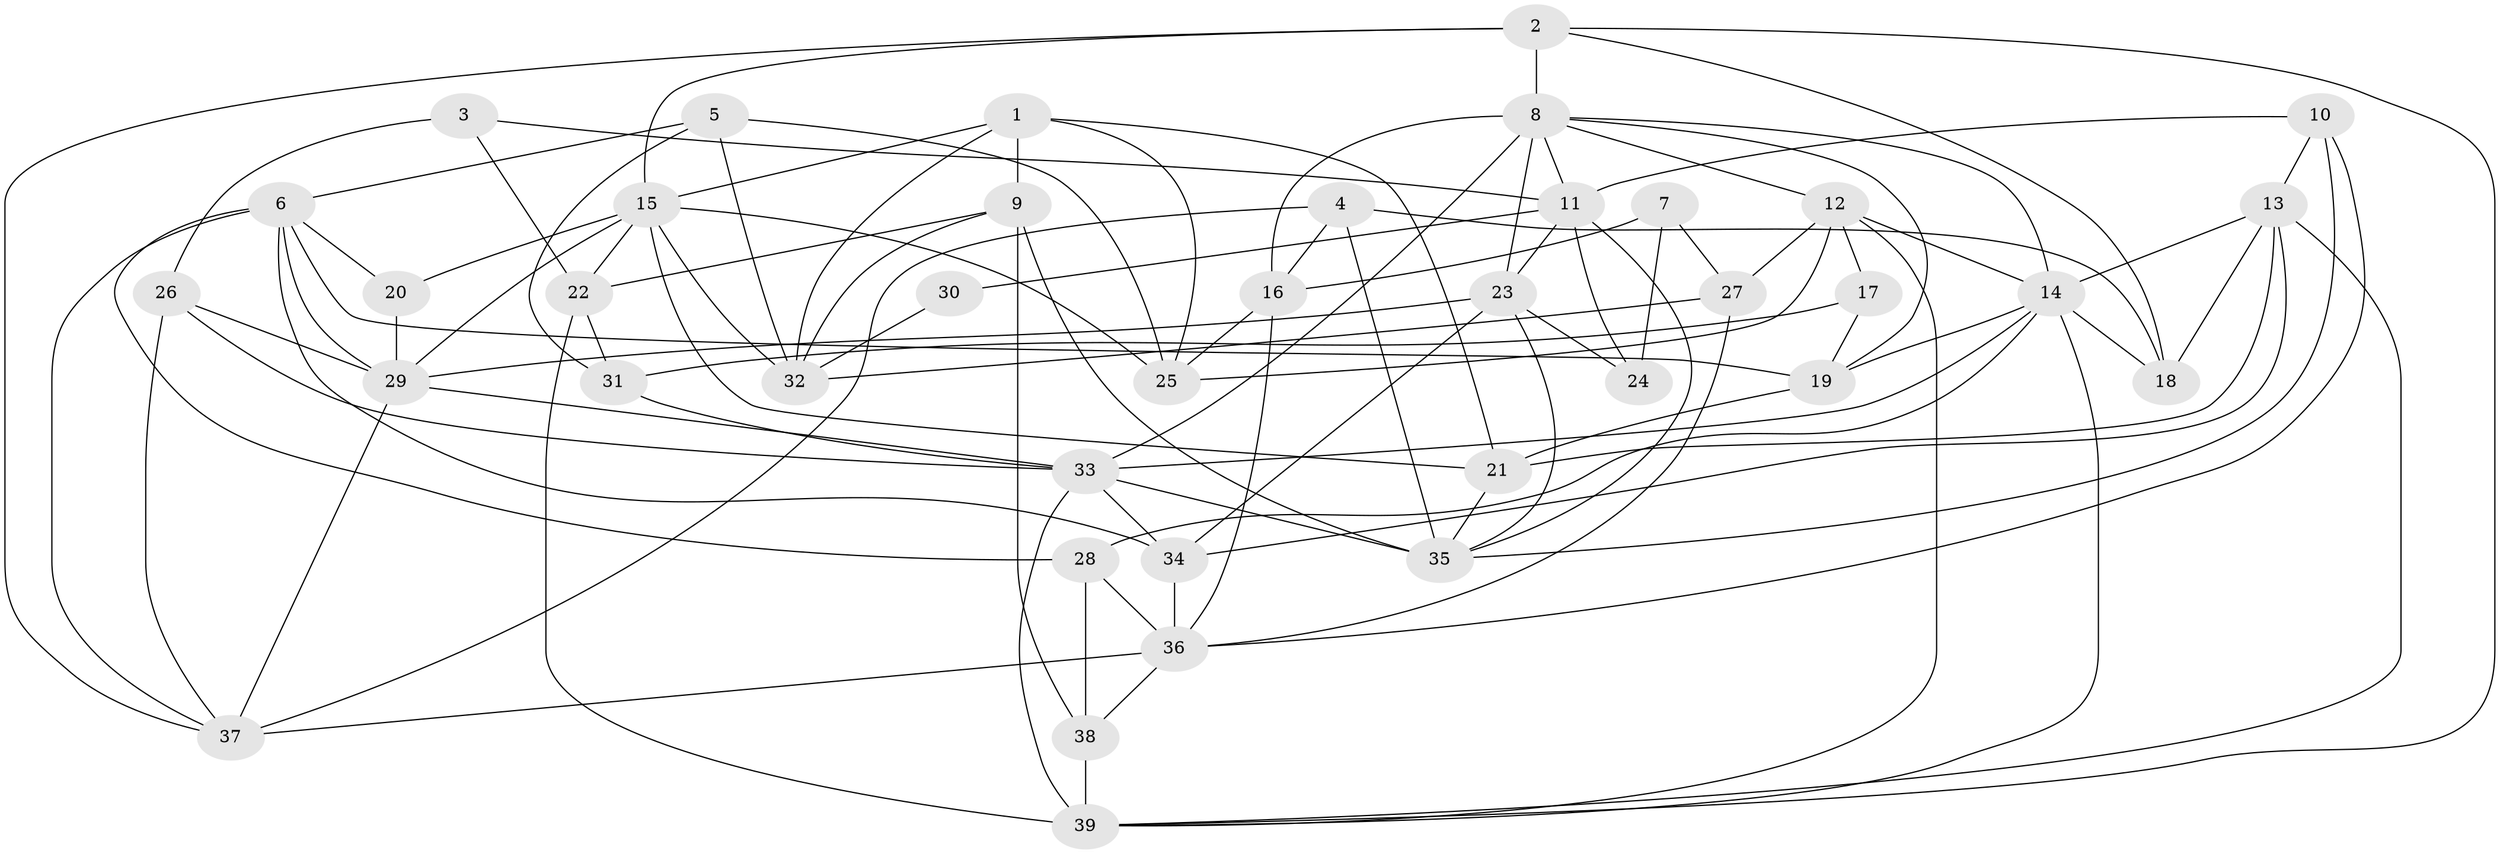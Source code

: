 // original degree distribution, {3: 0.2692307692307692, 4: 0.2948717948717949, 2: 0.11538461538461539, 6: 0.07692307692307693, 5: 0.20512820512820512, 7: 0.01282051282051282, 8: 0.02564102564102564}
// Generated by graph-tools (version 1.1) at 2025/02/03/09/25 03:02:03]
// undirected, 39 vertices, 101 edges
graph export_dot {
graph [start="1"]
  node [color=gray90,style=filled];
  1;
  2;
  3;
  4;
  5;
  6;
  7;
  8;
  9;
  10;
  11;
  12;
  13;
  14;
  15;
  16;
  17;
  18;
  19;
  20;
  21;
  22;
  23;
  24;
  25;
  26;
  27;
  28;
  29;
  30;
  31;
  32;
  33;
  34;
  35;
  36;
  37;
  38;
  39;
  1 -- 9 [weight=1.0];
  1 -- 15 [weight=1.0];
  1 -- 21 [weight=1.0];
  1 -- 25 [weight=1.0];
  1 -- 32 [weight=1.0];
  2 -- 8 [weight=1.0];
  2 -- 15 [weight=1.0];
  2 -- 18 [weight=1.0];
  2 -- 37 [weight=1.0];
  2 -- 39 [weight=1.0];
  3 -- 11 [weight=1.0];
  3 -- 22 [weight=1.0];
  3 -- 26 [weight=1.0];
  4 -- 16 [weight=1.0];
  4 -- 18 [weight=1.0];
  4 -- 35 [weight=1.0];
  4 -- 37 [weight=1.0];
  5 -- 6 [weight=1.0];
  5 -- 25 [weight=1.0];
  5 -- 31 [weight=2.0];
  5 -- 32 [weight=1.0];
  6 -- 19 [weight=1.0];
  6 -- 20 [weight=1.0];
  6 -- 28 [weight=1.0];
  6 -- 29 [weight=2.0];
  6 -- 34 [weight=1.0];
  6 -- 37 [weight=1.0];
  7 -- 16 [weight=1.0];
  7 -- 24 [weight=1.0];
  7 -- 27 [weight=1.0];
  8 -- 11 [weight=1.0];
  8 -- 12 [weight=1.0];
  8 -- 14 [weight=1.0];
  8 -- 16 [weight=1.0];
  8 -- 19 [weight=1.0];
  8 -- 23 [weight=2.0];
  8 -- 33 [weight=1.0];
  9 -- 22 [weight=1.0];
  9 -- 32 [weight=1.0];
  9 -- 35 [weight=2.0];
  9 -- 38 [weight=1.0];
  10 -- 11 [weight=1.0];
  10 -- 13 [weight=1.0];
  10 -- 35 [weight=1.0];
  10 -- 36 [weight=1.0];
  11 -- 23 [weight=1.0];
  11 -- 24 [weight=1.0];
  11 -- 30 [weight=1.0];
  11 -- 35 [weight=1.0];
  12 -- 14 [weight=2.0];
  12 -- 17 [weight=1.0];
  12 -- 25 [weight=1.0];
  12 -- 27 [weight=2.0];
  12 -- 39 [weight=1.0];
  13 -- 14 [weight=1.0];
  13 -- 18 [weight=1.0];
  13 -- 21 [weight=1.0];
  13 -- 34 [weight=1.0];
  13 -- 39 [weight=1.0];
  14 -- 18 [weight=1.0];
  14 -- 19 [weight=1.0];
  14 -- 28 [weight=1.0];
  14 -- 33 [weight=1.0];
  14 -- 39 [weight=1.0];
  15 -- 20 [weight=1.0];
  15 -- 21 [weight=1.0];
  15 -- 22 [weight=1.0];
  15 -- 25 [weight=1.0];
  15 -- 29 [weight=1.0];
  15 -- 32 [weight=1.0];
  16 -- 25 [weight=1.0];
  16 -- 36 [weight=1.0];
  17 -- 19 [weight=1.0];
  17 -- 31 [weight=1.0];
  19 -- 21 [weight=1.0];
  20 -- 29 [weight=2.0];
  21 -- 35 [weight=1.0];
  22 -- 31 [weight=1.0];
  22 -- 39 [weight=2.0];
  23 -- 24 [weight=1.0];
  23 -- 29 [weight=1.0];
  23 -- 34 [weight=1.0];
  23 -- 35 [weight=1.0];
  26 -- 29 [weight=2.0];
  26 -- 33 [weight=1.0];
  26 -- 37 [weight=1.0];
  27 -- 32 [weight=1.0];
  27 -- 36 [weight=1.0];
  28 -- 36 [weight=1.0];
  28 -- 38 [weight=2.0];
  29 -- 33 [weight=2.0];
  29 -- 37 [weight=1.0];
  30 -- 32 [weight=1.0];
  31 -- 33 [weight=1.0];
  33 -- 34 [weight=1.0];
  33 -- 35 [weight=1.0];
  33 -- 39 [weight=1.0];
  34 -- 36 [weight=1.0];
  36 -- 37 [weight=1.0];
  36 -- 38 [weight=1.0];
  38 -- 39 [weight=2.0];
}
